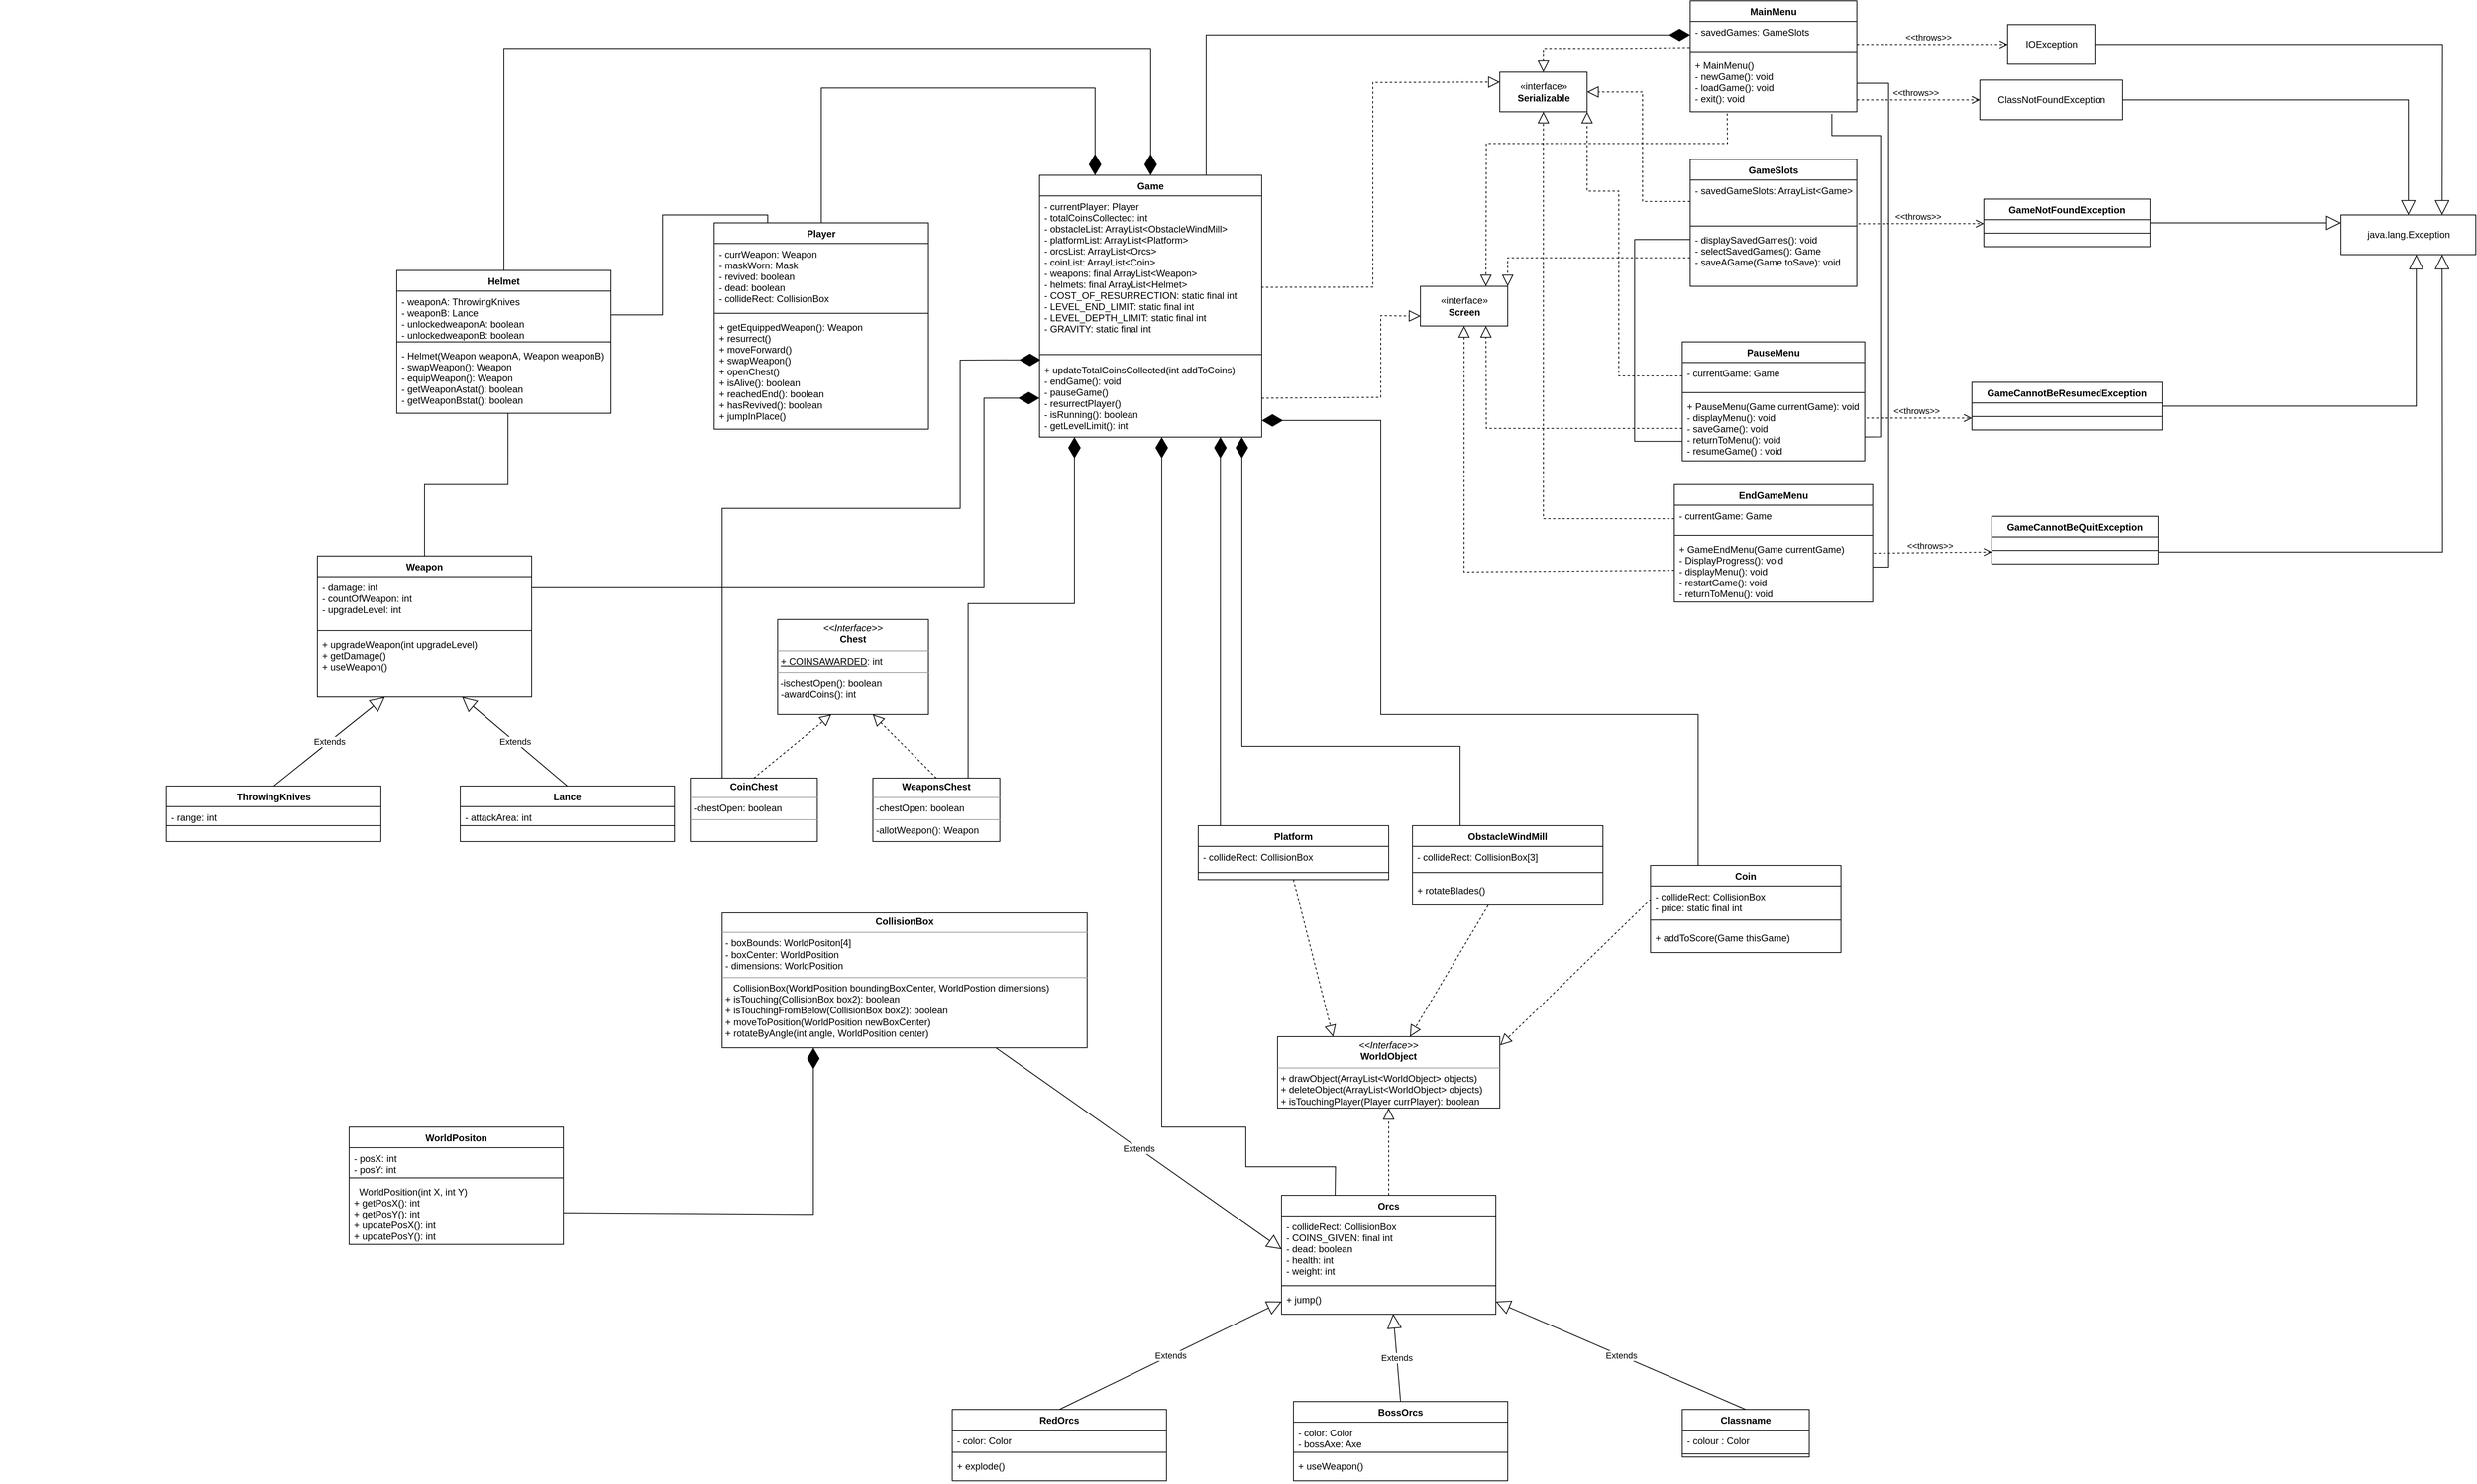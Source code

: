 <mxfile version="15.8.3" type="github">
  <diagram id="gX0NP72L9NF0O32XfgGe" name="Page-1">
    <mxGraphModel dx="5430" dy="1028" grid="1" gridSize="10" guides="1" tooltips="1" connect="1" arrows="1" fold="1" page="1" pageScale="1" pageWidth="3300" pageHeight="4681" math="0" shadow="0">
      <root>
        <mxCell id="0" />
        <mxCell id="1" parent="0" />
        <mxCell id="hK0s2O0z6G4P-B0Uy8Qg-1" value="«interface»&lt;br&gt;&lt;b&gt;Serializable&lt;/b&gt;" style="html=1;" parent="1" vertex="1">
          <mxGeometry x="1850" y="310" width="110" height="50" as="geometry" />
        </mxCell>
        <mxCell id="hK0s2O0z6G4P-B0Uy8Qg-2" value="MainMenu" style="swimlane;fontStyle=1;align=center;verticalAlign=top;childLayout=stackLayout;horizontal=1;startSize=26;horizontalStack=0;resizeParent=1;resizeParentMax=0;resizeLast=0;collapsible=1;marginBottom=0;" parent="1" vertex="1">
          <mxGeometry x="2090" y="220" width="210" height="140" as="geometry" />
        </mxCell>
        <mxCell id="hK0s2O0z6G4P-B0Uy8Qg-3" value="- savedGames: GameSlots" style="text;strokeColor=none;fillColor=none;align=left;verticalAlign=top;spacingLeft=4;spacingRight=4;overflow=hidden;rotatable=0;points=[[0,0.5],[1,0.5]];portConstraint=eastwest;" parent="hK0s2O0z6G4P-B0Uy8Qg-2" vertex="1">
          <mxGeometry y="26" width="210" height="34" as="geometry" />
        </mxCell>
        <mxCell id="hK0s2O0z6G4P-B0Uy8Qg-4" value="" style="line;strokeWidth=1;fillColor=none;align=left;verticalAlign=middle;spacingTop=-1;spacingLeft=3;spacingRight=3;rotatable=0;labelPosition=right;points=[];portConstraint=eastwest;" parent="hK0s2O0z6G4P-B0Uy8Qg-2" vertex="1">
          <mxGeometry y="60" width="210" height="8" as="geometry" />
        </mxCell>
        <mxCell id="hK0s2O0z6G4P-B0Uy8Qg-5" value="+ MainMenu()&#xa;- newGame(): void&#xa;- loadGame(): void&#xa;- exit(): void" style="text;strokeColor=none;fillColor=none;align=left;verticalAlign=top;spacingLeft=4;spacingRight=4;overflow=hidden;rotatable=0;points=[[0,0.5],[1,0.5]];portConstraint=eastwest;" parent="hK0s2O0z6G4P-B0Uy8Qg-2" vertex="1">
          <mxGeometry y="68" width="210" height="72" as="geometry" />
        </mxCell>
        <mxCell id="vOEEPBtdWCrj8-D4H_Gn-2" value="Game" style="swimlane;fontStyle=1;align=center;verticalAlign=top;childLayout=stackLayout;horizontal=1;startSize=26;horizontalStack=0;resizeParent=1;resizeParentMax=0;resizeLast=0;collapsible=1;marginBottom=0;" parent="1" vertex="1">
          <mxGeometry x="1270" y="440" width="280" height="330" as="geometry" />
        </mxCell>
        <mxCell id="vOEEPBtdWCrj8-D4H_Gn-3" value="- currentPlayer: Player&#xa;- totalCoinsCollected: int&#xa;- obstacleList: ArrayList&lt;ObstacleWindMill&gt;&#xa;- platformList: ArrayList&lt;Platform&gt;&#xa;- orcsList: ArrayList&lt;Orcs&gt;&#xa;- coinList: ArrayList&lt;Coin&gt;&#xa;- weapons: final ArrayList&lt;Weapon&gt;&#xa;- helmets: final ArrayList&lt;Helmet&gt;&#xa;- COST_OF_RESURRECTION: static final int&#xa;- LEVEL_END_LIMIT: static final int&#xa;- LEVEL_DEPTH_LIMIT: static final int&#xa;- GRAVITY: static final int&#xa;" style="text;strokeColor=none;fillColor=none;align=left;verticalAlign=top;spacingLeft=4;spacingRight=4;overflow=hidden;rotatable=0;points=[[0,0.5],[1,0.5]];portConstraint=eastwest;" parent="vOEEPBtdWCrj8-D4H_Gn-2" vertex="1">
          <mxGeometry y="26" width="280" height="194" as="geometry" />
        </mxCell>
        <mxCell id="vOEEPBtdWCrj8-D4H_Gn-4" value="" style="line;strokeWidth=1;fillColor=none;align=left;verticalAlign=middle;spacingTop=-1;spacingLeft=3;spacingRight=3;rotatable=0;labelPosition=right;points=[];portConstraint=eastwest;" parent="vOEEPBtdWCrj8-D4H_Gn-2" vertex="1">
          <mxGeometry y="220" width="280" height="12" as="geometry" />
        </mxCell>
        <mxCell id="vOEEPBtdWCrj8-D4H_Gn-5" value="+ updateTotalCoinsCollected(int addToCoins)&#xa;- endGame(): void&#xa;- pauseGame()&#xa;- resurrectPlayer()&#xa;- isRunning(): boolean&#xa;- getLevelLimit(): int" style="text;strokeColor=none;fillColor=none;align=left;verticalAlign=top;spacingLeft=4;spacingRight=4;overflow=hidden;rotatable=0;points=[[0,0.5],[1,0.5]];portConstraint=eastwest;" parent="vOEEPBtdWCrj8-D4H_Gn-2" vertex="1">
          <mxGeometry y="232" width="280" height="98" as="geometry" />
        </mxCell>
        <mxCell id="vOEEPBtdWCrj8-D4H_Gn-6" value="Player" style="swimlane;fontStyle=1;align=center;verticalAlign=top;childLayout=stackLayout;horizontal=1;startSize=26;horizontalStack=0;resizeParent=1;resizeParentMax=0;resizeLast=0;collapsible=1;marginBottom=0;" parent="1" vertex="1">
          <mxGeometry x="860" y="500" width="270" height="260" as="geometry" />
        </mxCell>
        <mxCell id="vOEEPBtdWCrj8-D4H_Gn-7" value="- currWeapon: Weapon&#xa;- maskWorn: Mask&#xa;- revived: boolean&#xa;- dead: boolean&#xa;- collideRect: CollisionBox" style="text;strokeColor=none;fillColor=none;align=left;verticalAlign=top;spacingLeft=4;spacingRight=4;overflow=hidden;rotatable=0;points=[[0,0.5],[1,0.5]];portConstraint=eastwest;" parent="vOEEPBtdWCrj8-D4H_Gn-6" vertex="1">
          <mxGeometry y="26" width="270" height="84" as="geometry" />
        </mxCell>
        <mxCell id="vOEEPBtdWCrj8-D4H_Gn-8" value="" style="line;strokeWidth=1;fillColor=none;align=left;verticalAlign=middle;spacingTop=-1;spacingLeft=3;spacingRight=3;rotatable=0;labelPosition=right;points=[];portConstraint=eastwest;" parent="vOEEPBtdWCrj8-D4H_Gn-6" vertex="1">
          <mxGeometry y="110" width="270" height="8" as="geometry" />
        </mxCell>
        <mxCell id="vOEEPBtdWCrj8-D4H_Gn-9" value="+ getEquippedWeapon(): Weapon&#xa;+ resurrect()&#xa;+ moveForward()&#xa;+ swapWeapon()&#xa;+ openChest()&#xa;+ isAlive(): boolean&#xa;+ reachedEnd(): boolean&#xa;+ hasRevived(): boolean&#xa;+ jumpInPlace()" style="text;strokeColor=none;fillColor=none;align=left;verticalAlign=top;spacingLeft=4;spacingRight=4;overflow=hidden;rotatable=0;points=[[0,0.5],[1,0.5]];portConstraint=eastwest;" parent="vOEEPBtdWCrj8-D4H_Gn-6" vertex="1">
          <mxGeometry y="118" width="270" height="142" as="geometry" />
        </mxCell>
        <mxCell id="vOEEPBtdWCrj8-D4H_Gn-15" value="GameSlots" style="swimlane;fontStyle=1;align=center;verticalAlign=top;childLayout=stackLayout;horizontal=1;startSize=26;horizontalStack=0;resizeParent=1;resizeParentMax=0;resizeLast=0;collapsible=1;marginBottom=0;" parent="1" vertex="1">
          <mxGeometry x="2090" y="420" width="210" height="160" as="geometry" />
        </mxCell>
        <mxCell id="vOEEPBtdWCrj8-D4H_Gn-16" value="- savedGameSlots: ArrayList&lt;Game&gt;" style="text;strokeColor=none;fillColor=none;align=left;verticalAlign=top;spacingLeft=4;spacingRight=4;overflow=hidden;rotatable=0;points=[[0,0.5],[1,0.5]];portConstraint=eastwest;" parent="vOEEPBtdWCrj8-D4H_Gn-15" vertex="1">
          <mxGeometry y="26" width="210" height="54" as="geometry" />
        </mxCell>
        <mxCell id="vOEEPBtdWCrj8-D4H_Gn-17" value="" style="line;strokeWidth=1;fillColor=none;align=left;verticalAlign=middle;spacingTop=-1;spacingLeft=3;spacingRight=3;rotatable=0;labelPosition=right;points=[];portConstraint=eastwest;" parent="vOEEPBtdWCrj8-D4H_Gn-15" vertex="1">
          <mxGeometry y="80" width="210" height="8" as="geometry" />
        </mxCell>
        <mxCell id="vOEEPBtdWCrj8-D4H_Gn-18" value="- displaySavedGames(): void&#xa;- selectSavedGames(): Game&#xa;- saveAGame(Game toSave): void&#xa;" style="text;strokeColor=none;fillColor=none;align=left;verticalAlign=top;spacingLeft=4;spacingRight=4;overflow=hidden;rotatable=0;points=[[0,0.5],[1,0.5]];portConstraint=eastwest;" parent="vOEEPBtdWCrj8-D4H_Gn-15" vertex="1">
          <mxGeometry y="88" width="210" height="72" as="geometry" />
        </mxCell>
        <mxCell id="vOEEPBtdWCrj8-D4H_Gn-20" value="PauseMenu" style="swimlane;fontStyle=1;align=center;verticalAlign=top;childLayout=stackLayout;horizontal=1;startSize=26;horizontalStack=0;resizeParent=1;resizeParentMax=0;resizeLast=0;collapsible=1;marginBottom=0;" parent="1" vertex="1">
          <mxGeometry x="2080" y="650" width="230" height="150" as="geometry" />
        </mxCell>
        <mxCell id="vOEEPBtdWCrj8-D4H_Gn-21" value="- currentGame: Game" style="text;strokeColor=none;fillColor=none;align=left;verticalAlign=top;spacingLeft=4;spacingRight=4;overflow=hidden;rotatable=0;points=[[0,0.5],[1,0.5]];portConstraint=eastwest;" parent="vOEEPBtdWCrj8-D4H_Gn-20" vertex="1">
          <mxGeometry y="26" width="230" height="34" as="geometry" />
        </mxCell>
        <mxCell id="vOEEPBtdWCrj8-D4H_Gn-22" value="" style="line;strokeWidth=1;fillColor=none;align=left;verticalAlign=middle;spacingTop=-1;spacingLeft=3;spacingRight=3;rotatable=0;labelPosition=right;points=[];portConstraint=eastwest;" parent="vOEEPBtdWCrj8-D4H_Gn-20" vertex="1">
          <mxGeometry y="60" width="230" height="8" as="geometry" />
        </mxCell>
        <mxCell id="vOEEPBtdWCrj8-D4H_Gn-23" value="+ PauseMenu(Game currentGame): void&#xa;- displayMenu(): void&#xa;- saveGame(): void&#xa;- returnToMenu(): void&#xa;- resumeGame() : void" style="text;strokeColor=none;fillColor=none;align=left;verticalAlign=top;spacingLeft=4;spacingRight=4;overflow=hidden;rotatable=0;points=[[0,0.5],[1,0.5]];portConstraint=eastwest;" parent="vOEEPBtdWCrj8-D4H_Gn-20" vertex="1">
          <mxGeometry y="68" width="230" height="82" as="geometry" />
        </mxCell>
        <mxCell id="vOEEPBtdWCrj8-D4H_Gn-24" value="Helmet" style="swimlane;fontStyle=1;align=center;verticalAlign=top;childLayout=stackLayout;horizontal=1;startSize=26;horizontalStack=0;resizeParent=1;resizeParentMax=0;resizeLast=0;collapsible=1;marginBottom=0;" parent="1" vertex="1">
          <mxGeometry x="460" y="560" width="270" height="180" as="geometry" />
        </mxCell>
        <mxCell id="vOEEPBtdWCrj8-D4H_Gn-25" value="- weaponA: ThrowingKnives&#xa;- weaponB: Lance&#xa;- unlockedweaponA: boolean&#xa;- unlockedweaponB: boolean" style="text;strokeColor=none;fillColor=none;align=left;verticalAlign=top;spacingLeft=4;spacingRight=4;overflow=hidden;rotatable=0;points=[[0,0.5],[1,0.5]];portConstraint=eastwest;" parent="vOEEPBtdWCrj8-D4H_Gn-24" vertex="1">
          <mxGeometry y="26" width="270" height="60" as="geometry" />
        </mxCell>
        <mxCell id="vOEEPBtdWCrj8-D4H_Gn-26" value="" style="line;strokeWidth=1;fillColor=none;align=left;verticalAlign=middle;spacingTop=-1;spacingLeft=3;spacingRight=3;rotatable=0;labelPosition=right;points=[];portConstraint=eastwest;" parent="vOEEPBtdWCrj8-D4H_Gn-24" vertex="1">
          <mxGeometry y="86" width="270" height="8" as="geometry" />
        </mxCell>
        <mxCell id="vOEEPBtdWCrj8-D4H_Gn-27" value="- Helmet(Weapon weaponA, Weapon weaponB)&#xa;- swapWeapon(): Weapon&#xa;- equipWeapon(): Weapon&#xa;- getWeaponAstat(): boolean&#xa;- getWeaponBstat(): boolean&#xa;" style="text;strokeColor=none;fillColor=none;align=left;verticalAlign=top;spacingLeft=4;spacingRight=4;overflow=hidden;rotatable=0;points=[[0,0.5],[1,0.5]];portConstraint=eastwest;" parent="vOEEPBtdWCrj8-D4H_Gn-24" vertex="1">
          <mxGeometry y="94" width="270" height="86" as="geometry" />
        </mxCell>
        <mxCell id="x3uX6tjqPAJb4ptlxCma-48" value="" style="group" parent="1" vertex="1" connectable="0">
          <mxGeometry x="1760" y="1050" width="1160" height="1036" as="geometry" />
        </mxCell>
        <mxCell id="x3uX6tjqPAJb4ptlxCma-54" value="EndGameMenu" style="swimlane;fontStyle=1;align=center;verticalAlign=top;childLayout=stackLayout;horizontal=1;startSize=26;horizontalStack=0;resizeParent=1;resizeParentMax=0;resizeLast=0;collapsible=1;marginBottom=0;" parent="x3uX6tjqPAJb4ptlxCma-48" vertex="1">
          <mxGeometry x="310" y="-220" width="250" height="148" as="geometry" />
        </mxCell>
        <mxCell id="x3uX6tjqPAJb4ptlxCma-55" value="- currentGame: Game" style="text;strokeColor=none;fillColor=none;align=left;verticalAlign=top;spacingLeft=4;spacingRight=4;overflow=hidden;rotatable=0;points=[[0,0.5],[1,0.5]];portConstraint=eastwest;" parent="x3uX6tjqPAJb4ptlxCma-54" vertex="1">
          <mxGeometry y="26" width="250" height="34" as="geometry" />
        </mxCell>
        <mxCell id="x3uX6tjqPAJb4ptlxCma-56" value="" style="line;strokeWidth=1;fillColor=none;align=left;verticalAlign=middle;spacingTop=-1;spacingLeft=3;spacingRight=3;rotatable=0;labelPosition=right;points=[];portConstraint=eastwest;" parent="x3uX6tjqPAJb4ptlxCma-54" vertex="1">
          <mxGeometry y="60" width="250" height="8" as="geometry" />
        </mxCell>
        <mxCell id="x3uX6tjqPAJb4ptlxCma-57" value="+ GameEndMenu(Game currentGame)&#xa;- DisplayProgress(): void&#xa;- displayMenu(): void&#xa;- restartGame(): void&#xa;- returnToMenu(): void&#xa;" style="text;strokeColor=none;fillColor=none;align=left;verticalAlign=top;spacingLeft=4;spacingRight=4;overflow=hidden;rotatable=0;points=[[0,0.5],[1,0.5]];portConstraint=eastwest;" parent="x3uX6tjqPAJb4ptlxCma-54" vertex="1">
          <mxGeometry y="68" width="250" height="80" as="geometry" />
        </mxCell>
        <mxCell id="6ModIIwXUPOdRBtdrD3C-8" value="GameCannotBeQuitException" style="swimlane;fontStyle=1;align=center;verticalAlign=top;childLayout=stackLayout;horizontal=1;startSize=26;horizontalStack=0;resizeParent=1;resizeParentMax=0;resizeLast=0;collapsible=1;marginBottom=0;" parent="x3uX6tjqPAJb4ptlxCma-48" vertex="1">
          <mxGeometry x="710" y="-180" width="210" height="60" as="geometry" />
        </mxCell>
        <mxCell id="6ModIIwXUPOdRBtdrD3C-9" value="" style="line;strokeWidth=1;fillColor=none;align=left;verticalAlign=middle;spacingTop=-1;spacingLeft=3;spacingRight=3;rotatable=0;labelPosition=right;points=[];portConstraint=eastwest;" parent="6ModIIwXUPOdRBtdrD3C-8" vertex="1">
          <mxGeometry y="26" width="210" height="34" as="geometry" />
        </mxCell>
        <mxCell id="6ModIIwXUPOdRBtdrD3C-51" value="&amp;lt;&amp;lt;throws&amp;gt;&amp;gt;" style="html=1;verticalAlign=bottom;endArrow=open;dashed=1;endSize=8;rounded=0;exitX=1.005;exitY=0.231;exitDx=0;exitDy=0;exitPerimeter=0;entryX=0;entryY=0.75;entryDx=0;entryDy=0;" parent="x3uX6tjqPAJb4ptlxCma-48" source="x3uX6tjqPAJb4ptlxCma-57" target="6ModIIwXUPOdRBtdrD3C-8" edge="1">
          <mxGeometry x="-0.053" relative="1" as="geometry">
            <mxPoint x="562.3" y="-294.038" as="sourcePoint" />
            <mxPoint x="695" y="-294" as="targetPoint" />
            <Array as="points" />
            <mxPoint as="offset" />
          </mxGeometry>
        </mxCell>
        <mxCell id="6ModIIwXUPOdRBtdrD3C-42" value="" style="group" parent="x3uX6tjqPAJb4ptlxCma-48" vertex="1" connectable="0">
          <mxGeometry x="-620" y="216" width="1140" height="350" as="geometry" />
        </mxCell>
        <mxCell id="x3uX6tjqPAJb4ptlxCma-37" value="&lt;p style=&quot;margin: 0px ; margin-top: 4px ; text-align: center&quot;&gt;&lt;i&gt;&amp;lt;&amp;lt;Interface&amp;gt;&amp;gt;&lt;/i&gt;&lt;br&gt;&lt;b&gt;WorldObject&lt;/b&gt;&lt;/p&gt;&lt;hr size=&quot;1&quot;&gt;&lt;p style=&quot;margin: 0px ; margin-left: 4px&quot;&gt;&lt;span&gt;+ drawObject(ArrayList&amp;lt;WorldObject&amp;gt; objects)&lt;/span&gt;&lt;/p&gt;&lt;p style=&quot;margin: 0px ; margin-left: 4px&quot;&gt;&lt;span&gt;+ deleteObject(ArrayList&amp;lt;WorldObject&amp;gt; objects)&lt;/span&gt;&lt;/p&gt;&lt;p style=&quot;margin: 0px ; margin-left: 4px&quot;&gt;&lt;span&gt;+ isTouchingPlayer(Player currPlayer): boolean&lt;/span&gt;&lt;/p&gt;" style="verticalAlign=top;align=left;overflow=fill;fontSize=12;fontFamily=Helvetica;html=1;" parent="6ModIIwXUPOdRBtdrD3C-42" vertex="1">
          <mxGeometry x="430" y="260" width="280" height="90" as="geometry" />
        </mxCell>
        <mxCell id="6ModIIwXUPOdRBtdrD3C-21" value="" style="endArrow=block;dashed=1;endFill=0;endSize=12;html=1;rounded=0;exitX=0.5;exitY=1;exitDx=0;exitDy=0;entryX=0.25;entryY=0;entryDx=0;entryDy=0;" parent="6ModIIwXUPOdRBtdrD3C-42" source="x3uX6tjqPAJb4ptlxCma-26" target="x3uX6tjqPAJb4ptlxCma-37" edge="1">
          <mxGeometry width="160" relative="1" as="geometry">
            <mxPoint x="-60" y="-225" as="sourcePoint" />
            <mxPoint x="430" y="260" as="targetPoint" />
            <Array as="points" />
          </mxGeometry>
        </mxCell>
        <mxCell id="6ModIIwXUPOdRBtdrD3C-25" value="" style="endArrow=block;dashed=1;endFill=0;endSize=12;html=1;rounded=0;exitX=0.397;exitY=1.021;exitDx=0;exitDy=0;exitPerimeter=0;" parent="6ModIIwXUPOdRBtdrD3C-42" source="JK8JX9TBD_QUvxRM9hjS-28" target="x3uX6tjqPAJb4ptlxCma-37" edge="1">
          <mxGeometry width="160" relative="1" as="geometry">
            <mxPoint x="690" y="104" as="sourcePoint" />
            <mxPoint x="490" y="-60" as="targetPoint" />
            <Array as="points" />
          </mxGeometry>
        </mxCell>
        <mxCell id="JK8JX9TBD_QUvxRM9hjS-25" value="ObstacleWindMill" style="swimlane;fontStyle=1;align=center;verticalAlign=top;childLayout=stackLayout;horizontal=1;startSize=26;horizontalStack=0;resizeParent=1;resizeParentMax=0;resizeLast=0;collapsible=1;marginBottom=0;" parent="6ModIIwXUPOdRBtdrD3C-42" vertex="1">
          <mxGeometry x="600" y="-6" width="240" height="100" as="geometry">
            <mxRectangle x="330" y="780" width="70" height="26" as="alternateBounds" />
          </mxGeometry>
        </mxCell>
        <mxCell id="JK8JX9TBD_QUvxRM9hjS-26" value="- collideRect: CollisionBox[3] &#xa;" style="text;strokeColor=none;fillColor=none;align=left;verticalAlign=top;spacingLeft=4;spacingRight=4;overflow=hidden;rotatable=0;points=[[0,0.5],[1,0.5]];portConstraint=eastwest;" parent="JK8JX9TBD_QUvxRM9hjS-25" vertex="1">
          <mxGeometry y="26" width="240" height="24" as="geometry" />
        </mxCell>
        <mxCell id="JK8JX9TBD_QUvxRM9hjS-27" value="" style="line;strokeWidth=1;fillColor=none;align=left;verticalAlign=middle;spacingTop=-1;spacingLeft=3;spacingRight=3;rotatable=0;labelPosition=right;points=[];portConstraint=eastwest;" parent="JK8JX9TBD_QUvxRM9hjS-25" vertex="1">
          <mxGeometry y="50" width="240" height="18" as="geometry" />
        </mxCell>
        <mxCell id="JK8JX9TBD_QUvxRM9hjS-28" value="+ rotateBlades()" style="text;strokeColor=none;fillColor=none;align=left;verticalAlign=top;spacingLeft=4;spacingRight=4;overflow=hidden;rotatable=0;points=[[0,0.5],[1,0.5]];portConstraint=eastwest;fontStyle=0" parent="JK8JX9TBD_QUvxRM9hjS-25" vertex="1">
          <mxGeometry y="68" width="240" height="32" as="geometry" />
        </mxCell>
        <mxCell id="x3uX6tjqPAJb4ptlxCma-26" value="Platform" style="swimlane;fontStyle=1;align=center;verticalAlign=top;childLayout=stackLayout;horizontal=1;startSize=26;horizontalStack=0;resizeParent=1;resizeParentMax=0;resizeLast=0;collapsible=1;marginBottom=0;" parent="6ModIIwXUPOdRBtdrD3C-42" vertex="1">
          <mxGeometry x="330" y="-6" width="240" height="68" as="geometry">
            <mxRectangle x="330" y="780" width="70" height="26" as="alternateBounds" />
          </mxGeometry>
        </mxCell>
        <mxCell id="x3uX6tjqPAJb4ptlxCma-27" value="- collideRect: CollisionBox" style="text;strokeColor=none;fillColor=none;align=left;verticalAlign=top;spacingLeft=4;spacingRight=4;overflow=hidden;rotatable=0;points=[[0,0.5],[1,0.5]];portConstraint=eastwest;" parent="x3uX6tjqPAJb4ptlxCma-26" vertex="1">
          <mxGeometry y="26" width="240" height="24" as="geometry" />
        </mxCell>
        <mxCell id="x3uX6tjqPAJb4ptlxCma-28" value="" style="line;strokeWidth=1;fillColor=none;align=left;verticalAlign=middle;spacingTop=-1;spacingLeft=3;spacingRight=3;rotatable=0;labelPosition=right;points=[];portConstraint=eastwest;" parent="x3uX6tjqPAJb4ptlxCma-26" vertex="1">
          <mxGeometry y="50" width="240" height="18" as="geometry" />
        </mxCell>
        <mxCell id="x3uX6tjqPAJb4ptlxCma-23" value="&lt;p style=&quot;margin: 0px ; margin-top: 4px ; text-align: center&quot;&gt;&lt;b&gt;CollisionBox&lt;/b&gt;&lt;/p&gt;&lt;hr size=&quot;1&quot;&gt;&lt;p style=&quot;margin: 0px ; margin-left: 4px&quot;&gt;- boxBounds: WorldPositon[4]&lt;/p&gt;&lt;p style=&quot;margin: 0px ; margin-left: 4px&quot;&gt;- boxCenter: WorldPosition&lt;/p&gt;&lt;p style=&quot;margin: 0px ; margin-left: 4px&quot;&gt;- dimensions: WorldPosition&lt;/p&gt;&lt;hr size=&quot;1&quot;&gt;&lt;p style=&quot;margin: 0px ; margin-left: 4px&quot;&gt;&amp;nbsp; &amp;nbsp;CollisionBox(WorldPosition boundingBoxCenter, WorldPostion dimensions)&lt;/p&gt;&lt;p style=&quot;margin: 0px ; margin-left: 4px&quot;&gt;+ isTouching(CollisionBox box2): boolean&lt;br&gt;&lt;/p&gt;&lt;p style=&quot;margin: 0px ; margin-left: 4px&quot;&gt;+ isTouchingFromBelow(CollisionBox box2): boolean&lt;/p&gt;&lt;p style=&quot;margin: 0px ; margin-left: 4px&quot;&gt;+ moveToPosition(WorldPosition newBoxCenter)&lt;/p&gt;&lt;p style=&quot;margin: 0px ; margin-left: 4px&quot;&gt;+ rotateByAngle(int angle, WorldPosition center)&lt;/p&gt;" style="verticalAlign=top;align=left;overflow=fill;fontSize=12;fontFamily=Helvetica;html=1;" parent="6ModIIwXUPOdRBtdrD3C-42" vertex="1">
          <mxGeometry x="-270" y="104" width="460" height="170" as="geometry" />
        </mxCell>
        <mxCell id="x3uX6tjqPAJb4ptlxCma-42" value="Coin" style="swimlane;fontStyle=1;align=center;verticalAlign=top;childLayout=stackLayout;horizontal=1;startSize=26;horizontalStack=0;resizeParent=1;resizeParentMax=0;resizeLast=0;collapsible=1;marginBottom=0;" parent="6ModIIwXUPOdRBtdrD3C-42" vertex="1">
          <mxGeometry x="900" y="44" width="240" height="110" as="geometry">
            <mxRectangle x="330" y="780" width="70" height="26" as="alternateBounds" />
          </mxGeometry>
        </mxCell>
        <mxCell id="x3uX6tjqPAJb4ptlxCma-43" value="- collideRect: CollisionBox&#xa;- price: static final int" style="text;strokeColor=none;fillColor=none;align=left;verticalAlign=top;spacingLeft=4;spacingRight=4;overflow=hidden;rotatable=0;points=[[0,0.5],[1,0.5]];portConstraint=eastwest;" parent="x3uX6tjqPAJb4ptlxCma-42" vertex="1">
          <mxGeometry y="26" width="240" height="34" as="geometry" />
        </mxCell>
        <mxCell id="x3uX6tjqPAJb4ptlxCma-44" value="" style="line;strokeWidth=1;fillColor=none;align=left;verticalAlign=middle;spacingTop=-1;spacingLeft=3;spacingRight=3;rotatable=0;labelPosition=right;points=[];portConstraint=eastwest;" parent="x3uX6tjqPAJb4ptlxCma-42" vertex="1">
          <mxGeometry y="60" width="240" height="18" as="geometry" />
        </mxCell>
        <mxCell id="x3uX6tjqPAJb4ptlxCma-45" value="+ addToScore(Game thisGame)" style="text;strokeColor=none;fillColor=none;align=left;verticalAlign=top;spacingLeft=4;spacingRight=4;overflow=hidden;rotatable=0;points=[[0,0.5],[1,0.5]];portConstraint=eastwest;fontStyle=0" parent="x3uX6tjqPAJb4ptlxCma-42" vertex="1">
          <mxGeometry y="78" width="240" height="32" as="geometry" />
        </mxCell>
        <mxCell id="6ModIIwXUPOdRBtdrD3C-26" value="" style="endArrow=block;dashed=1;endFill=0;endSize=12;html=1;rounded=0;exitX=0;exitY=0.5;exitDx=0;exitDy=0;entryX=1.002;entryY=0.121;entryDx=0;entryDy=0;entryPerimeter=0;" parent="6ModIIwXUPOdRBtdrD3C-42" source="x3uX6tjqPAJb4ptlxCma-43" target="x3uX6tjqPAJb4ptlxCma-37" edge="1">
          <mxGeometry width="160" relative="1" as="geometry">
            <mxPoint x="445" y="20" as="sourcePoint" />
            <mxPoint x="500" y="-50" as="targetPoint" />
            <Array as="points" />
          </mxGeometry>
        </mxCell>
        <mxCell id="x3uX6tjqPAJb4ptlxCma-10" value="BossOrcs" style="swimlane;fontStyle=1;align=center;verticalAlign=top;childLayout=stackLayout;horizontal=1;startSize=26;horizontalStack=0;resizeParent=1;resizeParentMax=0;resizeLast=0;collapsible=1;marginBottom=0;" parent="x3uX6tjqPAJb4ptlxCma-48" vertex="1">
          <mxGeometry x="-170" y="936" width="270" height="100" as="geometry">
            <mxRectangle x="330" y="780" width="70" height="26" as="alternateBounds" />
          </mxGeometry>
        </mxCell>
        <mxCell id="x3uX6tjqPAJb4ptlxCma-11" value="- color: Color&#xa;- bossAxe: Axe" style="text;strokeColor=none;fillColor=none;align=left;verticalAlign=top;spacingLeft=4;spacingRight=4;overflow=hidden;rotatable=0;points=[[0,0.5],[1,0.5]];portConstraint=eastwest;" parent="x3uX6tjqPAJb4ptlxCma-10" vertex="1">
          <mxGeometry y="26" width="270" height="34" as="geometry" />
        </mxCell>
        <mxCell id="x3uX6tjqPAJb4ptlxCma-12" value="" style="line;strokeWidth=1;fillColor=none;align=left;verticalAlign=middle;spacingTop=-1;spacingLeft=3;spacingRight=3;rotatable=0;labelPosition=right;points=[];portConstraint=eastwest;" parent="x3uX6tjqPAJb4ptlxCma-10" vertex="1">
          <mxGeometry y="60" width="270" height="8" as="geometry" />
        </mxCell>
        <mxCell id="x3uX6tjqPAJb4ptlxCma-13" value="+ useWeapon()" style="text;strokeColor=none;fillColor=none;align=left;verticalAlign=top;spacingLeft=4;spacingRight=4;overflow=hidden;rotatable=0;points=[[0,0.5],[1,0.5]];portConstraint=eastwest;" parent="x3uX6tjqPAJb4ptlxCma-10" vertex="1">
          <mxGeometry y="68" width="270" height="32" as="geometry" />
        </mxCell>
        <mxCell id="x3uX6tjqPAJb4ptlxCma-2" value="RedOrcs" style="swimlane;fontStyle=1;align=center;verticalAlign=top;childLayout=stackLayout;horizontal=1;startSize=26;horizontalStack=0;resizeParent=1;resizeParentMax=0;resizeLast=0;collapsible=1;marginBottom=0;" parent="x3uX6tjqPAJb4ptlxCma-48" vertex="1">
          <mxGeometry x="-600" y="946" width="270" height="90" as="geometry">
            <mxRectangle x="330" y="780" width="70" height="26" as="alternateBounds" />
          </mxGeometry>
        </mxCell>
        <mxCell id="x3uX6tjqPAJb4ptlxCma-3" value="- color: Color" style="text;strokeColor=none;fillColor=none;align=left;verticalAlign=top;spacingLeft=4;spacingRight=4;overflow=hidden;rotatable=0;points=[[0,0.5],[1,0.5]];portConstraint=eastwest;" parent="x3uX6tjqPAJb4ptlxCma-2" vertex="1">
          <mxGeometry y="26" width="270" height="24" as="geometry" />
        </mxCell>
        <mxCell id="x3uX6tjqPAJb4ptlxCma-4" value="" style="line;strokeWidth=1;fillColor=none;align=left;verticalAlign=middle;spacingTop=-1;spacingLeft=3;spacingRight=3;rotatable=0;labelPosition=right;points=[];portConstraint=eastwest;" parent="x3uX6tjqPAJb4ptlxCma-2" vertex="1">
          <mxGeometry y="50" width="270" height="8" as="geometry" />
        </mxCell>
        <mxCell id="x3uX6tjqPAJb4ptlxCma-5" value="+ explode()&#xa;" style="text;strokeColor=none;fillColor=none;align=left;verticalAlign=top;spacingLeft=4;spacingRight=4;overflow=hidden;rotatable=0;points=[[0,0.5],[1,0.5]];portConstraint=eastwest;" parent="x3uX6tjqPAJb4ptlxCma-2" vertex="1">
          <mxGeometry y="58" width="270" height="32" as="geometry" />
        </mxCell>
        <mxCell id="JK8JX9TBD_QUvxRM9hjS-21" value="Orcs" style="swimlane;fontStyle=1;align=center;verticalAlign=top;childLayout=stackLayout;horizontal=1;startSize=26;horizontalStack=0;resizeParent=1;resizeParentMax=0;resizeLast=0;collapsible=1;marginBottom=0;" parent="x3uX6tjqPAJb4ptlxCma-48" vertex="1">
          <mxGeometry x="-185" y="676" width="270" height="150" as="geometry">
            <mxRectangle x="330" y="780" width="70" height="26" as="alternateBounds" />
          </mxGeometry>
        </mxCell>
        <mxCell id="JK8JX9TBD_QUvxRM9hjS-22" value="- collideRect: CollisionBox&#xa;- COINS_GIVEN: final int&#xa;- dead: boolean&#xa;- health: int&#xa;- weight: int" style="text;strokeColor=none;fillColor=none;align=left;verticalAlign=top;spacingLeft=4;spacingRight=4;overflow=hidden;rotatable=0;points=[[0,0.5],[1,0.5]];portConstraint=eastwest;" parent="JK8JX9TBD_QUvxRM9hjS-21" vertex="1">
          <mxGeometry y="26" width="270" height="84" as="geometry" />
        </mxCell>
        <mxCell id="JK8JX9TBD_QUvxRM9hjS-23" value="" style="line;strokeWidth=1;fillColor=none;align=left;verticalAlign=middle;spacingTop=-1;spacingLeft=3;spacingRight=3;rotatable=0;labelPosition=right;points=[];portConstraint=eastwest;" parent="JK8JX9TBD_QUvxRM9hjS-21" vertex="1">
          <mxGeometry y="110" width="270" height="8" as="geometry" />
        </mxCell>
        <mxCell id="JK8JX9TBD_QUvxRM9hjS-24" value="+ jump()" style="text;strokeColor=none;fillColor=none;align=left;verticalAlign=top;spacingLeft=4;spacingRight=4;overflow=hidden;rotatable=0;points=[[0,0.5],[1,0.5]];portConstraint=eastwest;" parent="JK8JX9TBD_QUvxRM9hjS-21" vertex="1">
          <mxGeometry y="118" width="270" height="32" as="geometry" />
        </mxCell>
        <mxCell id="6ModIIwXUPOdRBtdrD3C-24" value="" style="endArrow=block;dashed=1;endFill=0;endSize=12;html=1;rounded=0;exitX=0.5;exitY=0;exitDx=0;exitDy=0;" parent="x3uX6tjqPAJb4ptlxCma-48" source="JK8JX9TBD_QUvxRM9hjS-21" target="x3uX6tjqPAJb4ptlxCma-37" edge="1">
          <mxGeometry width="160" relative="1" as="geometry">
            <mxPoint x="-490" y="226" as="sourcePoint" />
            <mxPoint x="-200" y="156" as="targetPoint" />
            <Array as="points" />
          </mxGeometry>
        </mxCell>
        <mxCell id="7EtVUC5llqpbU8kP2zWz-4" value="Extends" style="endArrow=block;endSize=16;endFill=0;html=1;rounded=0;exitX=0.5;exitY=0;exitDx=0;exitDy=0;entryX=0;entryY=0.5;entryDx=0;entryDy=0;" parent="x3uX6tjqPAJb4ptlxCma-48" source="x3uX6tjqPAJb4ptlxCma-2" target="JK8JX9TBD_QUvxRM9hjS-24" edge="1">
          <mxGeometry width="160" relative="1" as="geometry">
            <mxPoint x="-380" y="896" as="sourcePoint" />
            <mxPoint x="-220" y="896" as="targetPoint" />
          </mxGeometry>
        </mxCell>
        <mxCell id="7EtVUC5llqpbU8kP2zWz-5" value="Extends" style="endArrow=block;endSize=16;endFill=0;html=1;rounded=0;exitX=0.5;exitY=0;exitDx=0;exitDy=0;entryX=0.521;entryY=0.981;entryDx=0;entryDy=0;entryPerimeter=0;" parent="x3uX6tjqPAJb4ptlxCma-48" source="x3uX6tjqPAJb4ptlxCma-10" target="JK8JX9TBD_QUvxRM9hjS-24" edge="1">
          <mxGeometry width="160" relative="1" as="geometry">
            <mxPoint x="-455" y="956" as="sourcePoint" />
            <mxPoint x="-50" y="836" as="targetPoint" />
          </mxGeometry>
        </mxCell>
        <mxCell id="7EtVUC5llqpbU8kP2zWz-6" value="Extends" style="endArrow=block;endSize=16;endFill=0;html=1;rounded=0;exitX=0.5;exitY=0;exitDx=0;exitDy=0;entryX=1;entryY=0.5;entryDx=0;entryDy=0;" parent="x3uX6tjqPAJb4ptlxCma-48" source="7EtVUC5llqpbU8kP2zWz-21" target="JK8JX9TBD_QUvxRM9hjS-24" edge="1">
          <mxGeometry width="160" relative="1" as="geometry">
            <mxPoint x="395" y="944" as="sourcePoint" />
            <mxPoint x="-165" y="830" as="targetPoint" />
          </mxGeometry>
        </mxCell>
        <mxCell id="7EtVUC5llqpbU8kP2zWz-11" value="Extends" style="endArrow=block;endSize=16;endFill=0;html=1;rounded=0;exitX=0.75;exitY=1;exitDx=0;exitDy=0;entryX=0;entryY=0.5;entryDx=0;entryDy=0;" parent="x3uX6tjqPAJb4ptlxCma-48" source="x3uX6tjqPAJb4ptlxCma-23" target="JK8JX9TBD_QUvxRM9hjS-22" edge="1">
          <mxGeometry width="160" relative="1" as="geometry">
            <mxPoint x="-110" y="510" as="sourcePoint" />
            <mxPoint x="50" y="510" as="targetPoint" />
          </mxGeometry>
        </mxCell>
        <mxCell id="7EtVUC5llqpbU8kP2zWz-21" value="Classname" style="swimlane;fontStyle=1;align=center;verticalAlign=top;childLayout=stackLayout;horizontal=1;startSize=26;horizontalStack=0;resizeParent=1;resizeParentMax=0;resizeLast=0;collapsible=1;marginBottom=0;" parent="x3uX6tjqPAJb4ptlxCma-48" vertex="1">
          <mxGeometry x="320" y="946" width="160" height="60" as="geometry" />
        </mxCell>
        <mxCell id="7EtVUC5llqpbU8kP2zWz-22" value="- colour : Color" style="text;strokeColor=none;fillColor=none;align=left;verticalAlign=top;spacingLeft=4;spacingRight=4;overflow=hidden;rotatable=0;points=[[0,0.5],[1,0.5]];portConstraint=eastwest;" parent="7EtVUC5llqpbU8kP2zWz-21" vertex="1">
          <mxGeometry y="26" width="160" height="26" as="geometry" />
        </mxCell>
        <mxCell id="7EtVUC5llqpbU8kP2zWz-23" value="" style="line;strokeWidth=1;fillColor=none;align=left;verticalAlign=middle;spacingTop=-1;spacingLeft=3;spacingRight=3;rotatable=0;labelPosition=right;points=[];portConstraint=eastwest;" parent="7EtVUC5llqpbU8kP2zWz-21" vertex="1">
          <mxGeometry y="52" width="160" height="8" as="geometry" />
        </mxCell>
        <mxCell id="x3uX6tjqPAJb4ptlxCma-49" value="" style="group" parent="1" vertex="1" connectable="0">
          <mxGeometry x="-40" y="1480" width="880" height="538" as="geometry" />
        </mxCell>
        <mxCell id="JK8JX9TBD_QUvxRM9hjS-1" value="Weapon" style="swimlane;fontStyle=1;align=center;verticalAlign=top;childLayout=stackLayout;horizontal=1;startSize=26;horizontalStack=0;resizeParent=1;resizeParentMax=0;resizeLast=0;collapsible=1;marginBottom=0;" parent="x3uX6tjqPAJb4ptlxCma-49" vertex="1">
          <mxGeometry x="400" y="-560" width="270" height="178" as="geometry" />
        </mxCell>
        <mxCell id="JK8JX9TBD_QUvxRM9hjS-2" value="- damage: int&#xa;- countOfWeapon: int&#xa;- upgradeLevel: int" style="text;strokeColor=none;fillColor=none;align=left;verticalAlign=top;spacingLeft=4;spacingRight=4;overflow=hidden;rotatable=0;points=[[0,0.5],[1,0.5]];portConstraint=eastwest;" parent="JK8JX9TBD_QUvxRM9hjS-1" vertex="1">
          <mxGeometry y="26" width="270" height="64" as="geometry" />
        </mxCell>
        <mxCell id="JK8JX9TBD_QUvxRM9hjS-3" value="" style="line;strokeWidth=1;fillColor=none;align=left;verticalAlign=middle;spacingTop=-1;spacingLeft=3;spacingRight=3;rotatable=0;labelPosition=right;points=[];portConstraint=eastwest;" parent="JK8JX9TBD_QUvxRM9hjS-1" vertex="1">
          <mxGeometry y="90" width="270" height="8" as="geometry" />
        </mxCell>
        <mxCell id="JK8JX9TBD_QUvxRM9hjS-4" value="+ upgradeWeapon(int upgradeLevel)&#xa;+ getDamage()&#xa;+ useWeapon()" style="text;strokeColor=none;fillColor=none;align=left;verticalAlign=top;spacingLeft=4;spacingRight=4;overflow=hidden;rotatable=0;points=[[0,0.5],[1,0.5]];portConstraint=eastwest;" parent="JK8JX9TBD_QUvxRM9hjS-1" vertex="1">
          <mxGeometry y="98" width="270" height="80" as="geometry" />
        </mxCell>
        <mxCell id="JK8JX9TBD_QUvxRM9hjS-5" value="ThrowingKnives" style="swimlane;fontStyle=1;align=center;verticalAlign=top;childLayout=stackLayout;horizontal=1;startSize=26;horizontalStack=0;resizeParent=1;resizeParentMax=0;resizeLast=0;collapsible=1;marginBottom=0;" parent="x3uX6tjqPAJb4ptlxCma-49" vertex="1">
          <mxGeometry x="210" y="-270" width="270" height="70" as="geometry" />
        </mxCell>
        <mxCell id="JK8JX9TBD_QUvxRM9hjS-6" value="- range: int&#xa;" style="text;strokeColor=none;fillColor=none;align=left;verticalAlign=top;spacingLeft=4;spacingRight=4;overflow=hidden;rotatable=0;points=[[0,0.5],[1,0.5]];portConstraint=eastwest;" parent="JK8JX9TBD_QUvxRM9hjS-5" vertex="1">
          <mxGeometry y="26" width="270" height="4" as="geometry" />
        </mxCell>
        <mxCell id="JK8JX9TBD_QUvxRM9hjS-7" value="" style="line;strokeWidth=1;fillColor=none;align=left;verticalAlign=middle;spacingTop=-1;spacingLeft=3;spacingRight=3;rotatable=0;labelPosition=right;points=[];portConstraint=eastwest;" parent="JK8JX9TBD_QUvxRM9hjS-5" vertex="1">
          <mxGeometry y="30" width="270" height="40" as="geometry" />
        </mxCell>
        <mxCell id="JK8JX9TBD_QUvxRM9hjS-10" value="Lance" style="swimlane;fontStyle=1;align=center;verticalAlign=top;childLayout=stackLayout;horizontal=1;startSize=26;horizontalStack=0;resizeParent=1;resizeParentMax=0;resizeLast=0;collapsible=1;marginBottom=0;" parent="x3uX6tjqPAJb4ptlxCma-49" vertex="1">
          <mxGeometry x="580" y="-270" width="270" height="70" as="geometry">
            <mxRectangle x="330" y="780" width="70" height="26" as="alternateBounds" />
          </mxGeometry>
        </mxCell>
        <mxCell id="JK8JX9TBD_QUvxRM9hjS-11" value="- attackArea: int" style="text;strokeColor=none;fillColor=none;align=left;verticalAlign=top;spacingLeft=4;spacingRight=4;overflow=hidden;rotatable=0;points=[[0,0.5],[1,0.5]];portConstraint=eastwest;" parent="JK8JX9TBD_QUvxRM9hjS-10" vertex="1">
          <mxGeometry y="26" width="270" height="4" as="geometry" />
        </mxCell>
        <mxCell id="JK8JX9TBD_QUvxRM9hjS-12" value="" style="line;strokeWidth=1;fillColor=none;align=left;verticalAlign=middle;spacingTop=-1;spacingLeft=3;spacingRight=3;rotatable=0;labelPosition=right;points=[];portConstraint=eastwest;" parent="JK8JX9TBD_QUvxRM9hjS-10" vertex="1">
          <mxGeometry y="30" width="270" height="40" as="geometry" />
        </mxCell>
        <mxCell id="6ModIIwXUPOdRBtdrD3C-40" value="Extends" style="endArrow=block;endSize=16;endFill=0;html=1;rounded=0;exitX=0.5;exitY=0;exitDx=0;exitDy=0;" parent="x3uX6tjqPAJb4ptlxCma-49" source="JK8JX9TBD_QUvxRM9hjS-5" target="JK8JX9TBD_QUvxRM9hjS-4" edge="1">
          <mxGeometry width="160" relative="1" as="geometry">
            <mxPoint x="270" y="-360" as="sourcePoint" />
            <mxPoint x="430" y="-360" as="targetPoint" />
          </mxGeometry>
        </mxCell>
        <mxCell id="6ModIIwXUPOdRBtdrD3C-41" value="Extends" style="endArrow=block;endSize=16;endFill=0;html=1;rounded=0;exitX=0.5;exitY=0;exitDx=0;exitDy=0;" parent="x3uX6tjqPAJb4ptlxCma-49" source="JK8JX9TBD_QUvxRM9hjS-10" target="JK8JX9TBD_QUvxRM9hjS-4" edge="1">
          <mxGeometry width="160" relative="1" as="geometry">
            <mxPoint x="355" y="-260" as="sourcePoint" />
            <mxPoint x="590" y="-380" as="targetPoint" />
          </mxGeometry>
        </mxCell>
        <mxCell id="x3uX6tjqPAJb4ptlxCma-19" value="WorldPositon" style="swimlane;fontStyle=1;align=center;verticalAlign=top;childLayout=stackLayout;horizontal=1;startSize=26;horizontalStack=0;resizeParent=1;resizeParentMax=0;resizeLast=0;collapsible=1;marginBottom=0;" parent="x3uX6tjqPAJb4ptlxCma-49" vertex="1">
          <mxGeometry x="440" y="160" width="270" height="148" as="geometry">
            <mxRectangle x="330" y="780" width="70" height="26" as="alternateBounds" />
          </mxGeometry>
        </mxCell>
        <mxCell id="x3uX6tjqPAJb4ptlxCma-20" value="- posX: int&#xa;- posY: int" style="text;strokeColor=none;fillColor=none;align=left;verticalAlign=top;spacingLeft=4;spacingRight=4;overflow=hidden;rotatable=0;points=[[0,0.5],[1,0.5]];portConstraint=eastwest;" parent="x3uX6tjqPAJb4ptlxCma-19" vertex="1">
          <mxGeometry y="26" width="270" height="34" as="geometry" />
        </mxCell>
        <mxCell id="x3uX6tjqPAJb4ptlxCma-21" value="" style="line;strokeWidth=1;fillColor=none;align=left;verticalAlign=middle;spacingTop=-1;spacingLeft=3;spacingRight=3;rotatable=0;labelPosition=right;points=[];portConstraint=eastwest;" parent="x3uX6tjqPAJb4ptlxCma-19" vertex="1">
          <mxGeometry y="60" width="270" height="8" as="geometry" />
        </mxCell>
        <mxCell id="x3uX6tjqPAJb4ptlxCma-22" value="  WorldPosition(int X, int Y)&#xa;+ getPosX(): int&#xa;+ getPosY(): int&#xa;+ updatePosX(): int&#xa;+ updatePosY(): int" style="text;strokeColor=none;fillColor=none;align=left;verticalAlign=top;spacingLeft=4;spacingRight=4;overflow=hidden;rotatable=0;points=[[0,0.5],[1,0.5]];portConstraint=eastwest;" parent="x3uX6tjqPAJb4ptlxCma-19" vertex="1">
          <mxGeometry y="68" width="270" height="80" as="geometry" />
        </mxCell>
        <mxCell id="6ModIIwXUPOdRBtdrD3C-2" value="GameNotFoundException" style="swimlane;fontStyle=1;align=center;verticalAlign=top;childLayout=stackLayout;horizontal=1;startSize=26;horizontalStack=0;resizeParent=1;resizeParentMax=0;resizeLast=0;collapsible=1;marginBottom=0;" parent="1" vertex="1">
          <mxGeometry x="2460" y="470" width="210" height="60" as="geometry" />
        </mxCell>
        <mxCell id="6ModIIwXUPOdRBtdrD3C-4" value="" style="line;strokeWidth=1;fillColor=none;align=left;verticalAlign=middle;spacingTop=-1;spacingLeft=3;spacingRight=3;rotatable=0;labelPosition=right;points=[];portConstraint=eastwest;" parent="6ModIIwXUPOdRBtdrD3C-2" vertex="1">
          <mxGeometry y="26" width="210" height="34" as="geometry" />
        </mxCell>
        <mxCell id="6ModIIwXUPOdRBtdrD3C-6" value="GameCannotBeResumedException" style="swimlane;fontStyle=1;align=center;verticalAlign=top;childLayout=stackLayout;horizontal=1;startSize=26;horizontalStack=0;resizeParent=1;resizeParentMax=0;resizeLast=0;collapsible=1;marginBottom=0;" parent="1" vertex="1">
          <mxGeometry x="2445" y="701" width="240" height="60" as="geometry" />
        </mxCell>
        <mxCell id="6ModIIwXUPOdRBtdrD3C-7" value="" style="line;strokeWidth=1;fillColor=none;align=left;verticalAlign=middle;spacingTop=-1;spacingLeft=3;spacingRight=3;rotatable=0;labelPosition=right;points=[];portConstraint=eastwest;" parent="6ModIIwXUPOdRBtdrD3C-6" vertex="1">
          <mxGeometry y="26" width="240" height="34" as="geometry" />
        </mxCell>
        <mxCell id="6ModIIwXUPOdRBtdrD3C-10" value="IOException" style="html=1;" parent="1" vertex="1">
          <mxGeometry x="2490" y="250" width="110" height="50" as="geometry" />
        </mxCell>
        <mxCell id="6ModIIwXUPOdRBtdrD3C-11" value="ClassNotFoundException" style="html=1;" parent="1" vertex="1">
          <mxGeometry x="2455" y="320" width="180" height="50" as="geometry" />
        </mxCell>
        <mxCell id="6ModIIwXUPOdRBtdrD3C-13" value="java.lang.Exception" style="html=1;" parent="1" vertex="1">
          <mxGeometry x="2910" y="490" width="170" height="50" as="geometry" />
        </mxCell>
        <mxCell id="6ModIIwXUPOdRBtdrD3C-47" value="&amp;lt;&amp;lt;throws&amp;gt;&amp;gt;" style="html=1;verticalAlign=bottom;endArrow=open;dashed=1;endSize=8;rounded=0;entryX=0;entryY=0.5;entryDx=0;entryDy=0;" parent="1" target="6ModIIwXUPOdRBtdrD3C-10" edge="1">
          <mxGeometry x="-0.053" relative="1" as="geometry">
            <mxPoint x="2300" y="275" as="sourcePoint" />
            <mxPoint x="1730" y="410" as="targetPoint" />
            <Array as="points">
              <mxPoint x="2400" y="275" />
            </Array>
            <mxPoint as="offset" />
          </mxGeometry>
        </mxCell>
        <mxCell id="6ModIIwXUPOdRBtdrD3C-48" value="&amp;lt;&amp;lt;throws&amp;gt;&amp;gt;" style="html=1;verticalAlign=bottom;endArrow=open;dashed=1;endSize=8;rounded=0;entryX=0;entryY=0.5;entryDx=0;entryDy=0;" parent="1" target="6ModIIwXUPOdRBtdrD3C-11" edge="1">
          <mxGeometry x="-0.053" relative="1" as="geometry">
            <mxPoint x="2300" y="345" as="sourcePoint" />
            <mxPoint x="2500" y="285.0" as="targetPoint" />
            <Array as="points" />
            <mxPoint as="offset" />
          </mxGeometry>
        </mxCell>
        <mxCell id="6ModIIwXUPOdRBtdrD3C-49" value="&amp;lt;&amp;lt;throws&amp;gt;&amp;gt;" style="html=1;verticalAlign=bottom;endArrow=open;dashed=1;endSize=8;rounded=0;exitX=1.009;exitY=1.02;exitDx=0;exitDy=0;exitPerimeter=0;" parent="1" source="vOEEPBtdWCrj8-D4H_Gn-16" edge="1">
          <mxGeometry x="-0.053" relative="1" as="geometry">
            <mxPoint x="2310" y="315" as="sourcePoint" />
            <mxPoint x="2460" y="501" as="targetPoint" />
            <Array as="points" />
            <mxPoint as="offset" />
          </mxGeometry>
        </mxCell>
        <mxCell id="6ModIIwXUPOdRBtdrD3C-50" value="&amp;lt;&amp;lt;throws&amp;gt;&amp;gt;" style="html=1;verticalAlign=bottom;endArrow=open;dashed=1;endSize=8;rounded=0;exitX=1.01;exitY=0.341;exitDx=0;exitDy=0;exitPerimeter=0;entryX=0;entryY=0.75;entryDx=0;entryDy=0;" parent="1" source="vOEEPBtdWCrj8-D4H_Gn-23" target="6ModIIwXUPOdRBtdrD3C-6" edge="1">
          <mxGeometry x="-0.053" relative="1" as="geometry">
            <mxPoint x="2311.89" y="511.08" as="sourcePoint" />
            <mxPoint x="2470" y="511" as="targetPoint" />
            <Array as="points" />
            <mxPoint as="offset" />
          </mxGeometry>
        </mxCell>
        <mxCell id="6ModIIwXUPOdRBtdrD3C-53" value="" style="endArrow=block;endSize=16;endFill=0;html=1;rounded=0;exitX=1;exitY=0.5;exitDx=0;exitDy=0;" parent="1" source="6ModIIwXUPOdRBtdrD3C-2" edge="1">
          <mxGeometry x="0.5" y="90" width="160" relative="1" as="geometry">
            <mxPoint x="2300" y="790" as="sourcePoint" />
            <mxPoint x="2910" y="500" as="targetPoint" />
            <Array as="points">
              <mxPoint x="2790" y="500" />
            </Array>
            <mxPoint as="offset" />
          </mxGeometry>
        </mxCell>
        <mxCell id="6ModIIwXUPOdRBtdrD3C-54" value="" style="endArrow=block;endSize=16;endFill=0;html=1;rounded=0;exitX=1;exitY=0.5;exitDx=0;exitDy=0;entryX=0.5;entryY=0;entryDx=0;entryDy=0;" parent="1" source="6ModIIwXUPOdRBtdrD3C-11" target="6ModIIwXUPOdRBtdrD3C-13" edge="1">
          <mxGeometry x="0.5" y="90" width="160" relative="1" as="geometry">
            <mxPoint x="2680" y="510" as="sourcePoint" />
            <mxPoint x="2920" y="510" as="targetPoint" />
            <Array as="points">
              <mxPoint x="2995" y="345" />
            </Array>
            <mxPoint as="offset" />
          </mxGeometry>
        </mxCell>
        <mxCell id="6ModIIwXUPOdRBtdrD3C-55" value="" style="endArrow=block;endSize=16;endFill=0;html=1;rounded=0;exitX=1;exitY=0.5;exitDx=0;exitDy=0;entryX=0.75;entryY=0;entryDx=0;entryDy=0;" parent="1" source="6ModIIwXUPOdRBtdrD3C-10" target="6ModIIwXUPOdRBtdrD3C-13" edge="1">
          <mxGeometry x="0.5" y="90" width="160" relative="1" as="geometry">
            <mxPoint x="2645" y="355" as="sourcePoint" />
            <mxPoint x="3005" y="500" as="targetPoint" />
            <Array as="points">
              <mxPoint x="3038" y="275" />
            </Array>
            <mxPoint as="offset" />
          </mxGeometry>
        </mxCell>
        <mxCell id="6ModIIwXUPOdRBtdrD3C-56" value="" style="endArrow=block;endSize=16;endFill=0;html=1;rounded=0;exitX=1;exitY=0.5;exitDx=0;exitDy=0;" parent="1" source="6ModIIwXUPOdRBtdrD3C-6" edge="1">
          <mxGeometry x="0.5" y="90" width="160" relative="1" as="geometry">
            <mxPoint x="2645" y="355" as="sourcePoint" />
            <mxPoint x="3005" y="540" as="targetPoint" />
            <Array as="points">
              <mxPoint x="3005" y="731" />
            </Array>
            <mxPoint as="offset" />
          </mxGeometry>
        </mxCell>
        <mxCell id="6ModIIwXUPOdRBtdrD3C-57" value="" style="endArrow=block;endSize=16;endFill=0;html=1;rounded=0;exitX=1;exitY=0.75;exitDx=0;exitDy=0;entryX=0.75;entryY=1;entryDx=0;entryDy=0;" parent="1" source="6ModIIwXUPOdRBtdrD3C-8" target="6ModIIwXUPOdRBtdrD3C-13" edge="1">
          <mxGeometry x="0.5" y="90" width="160" relative="1" as="geometry">
            <mxPoint x="2695" y="741" as="sourcePoint" />
            <mxPoint x="3015" y="550" as="targetPoint" />
            <Array as="points">
              <mxPoint x="3038" y="915" />
            </Array>
            <mxPoint as="offset" />
          </mxGeometry>
        </mxCell>
        <mxCell id="6ModIIwXUPOdRBtdrD3C-58" value="«interface»&lt;br&gt;&lt;b&gt;Screen&lt;/b&gt;" style="html=1;" parent="1" vertex="1">
          <mxGeometry x="1750" y="580" width="110" height="50" as="geometry" />
        </mxCell>
        <mxCell id="6ModIIwXUPOdRBtdrD3C-59" value="" style="endArrow=block;dashed=1;endFill=0;endSize=12;html=1;rounded=0;entryX=0.5;entryY=0;entryDx=0;entryDy=0;exitX=-0.003;exitY=0.966;exitDx=0;exitDy=0;exitPerimeter=0;" parent="1" source="hK0s2O0z6G4P-B0Uy8Qg-3" target="hK0s2O0z6G4P-B0Uy8Qg-1" edge="1">
          <mxGeometry width="160" relative="1" as="geometry">
            <mxPoint x="1770" y="530" as="sourcePoint" />
            <mxPoint x="1930" y="530" as="targetPoint" />
            <Array as="points">
              <mxPoint x="2000" y="280" />
              <mxPoint x="1905" y="280" />
            </Array>
          </mxGeometry>
        </mxCell>
        <mxCell id="6ModIIwXUPOdRBtdrD3C-60" value="" style="endArrow=block;dashed=1;endFill=0;endSize=12;html=1;rounded=0;entryX=1;entryY=0.5;entryDx=0;entryDy=0;exitX=0;exitY=0.5;exitDx=0;exitDy=0;" parent="1" source="vOEEPBtdWCrj8-D4H_Gn-16" target="hK0s2O0z6G4P-B0Uy8Qg-1" edge="1">
          <mxGeometry width="160" relative="1" as="geometry">
            <mxPoint x="2080" y="510" as="sourcePoint" />
            <mxPoint x="1915" y="320" as="targetPoint" />
            <Array as="points">
              <mxPoint x="2030" y="473" />
              <mxPoint x="2030" y="335" />
            </Array>
          </mxGeometry>
        </mxCell>
        <mxCell id="6ModIIwXUPOdRBtdrD3C-61" value="" style="endArrow=block;dashed=1;endFill=0;endSize=12;html=1;rounded=0;exitX=0;exitY=0.5;exitDx=0;exitDy=0;entryX=1;entryY=1;entryDx=0;entryDy=0;" parent="1" source="vOEEPBtdWCrj8-D4H_Gn-21" target="hK0s2O0z6G4P-B0Uy8Qg-1" edge="1">
          <mxGeometry width="160" relative="1" as="geometry">
            <mxPoint x="2110" y="283" as="sourcePoint" />
            <mxPoint x="1940" y="370" as="targetPoint" />
            <Array as="points">
              <mxPoint x="2000" y="693" />
              <mxPoint x="2000" y="460" />
              <mxPoint x="1960" y="460" />
            </Array>
          </mxGeometry>
        </mxCell>
        <mxCell id="6ModIIwXUPOdRBtdrD3C-62" value="" style="endArrow=block;dashed=1;endFill=0;endSize=12;html=1;rounded=0;exitX=0;exitY=0.5;exitDx=0;exitDy=0;entryX=0.5;entryY=1;entryDx=0;entryDy=0;" parent="1" source="x3uX6tjqPAJb4ptlxCma-55" target="hK0s2O0z6G4P-B0Uy8Qg-1" edge="1">
          <mxGeometry width="160" relative="1" as="geometry">
            <mxPoint x="2090" y="703" as="sourcePoint" />
            <mxPoint x="1970" y="370" as="targetPoint" />
            <Array as="points">
              <mxPoint x="1905" y="873" />
            </Array>
          </mxGeometry>
        </mxCell>
        <mxCell id="6ModIIwXUPOdRBtdrD3C-63" value="" style="endArrow=block;dashed=1;endFill=0;endSize=12;html=1;rounded=0;entryX=0.75;entryY=0;entryDx=0;entryDy=0;exitX=0.222;exitY=1.028;exitDx=0;exitDy=0;exitPerimeter=0;" parent="1" source="hK0s2O0z6G4P-B0Uy8Qg-5" target="6ModIIwXUPOdRBtdrD3C-58" edge="1">
          <mxGeometry width="160" relative="1" as="geometry">
            <mxPoint x="2100" y="273" as="sourcePoint" />
            <mxPoint x="1915" y="320" as="targetPoint" />
            <Array as="points">
              <mxPoint x="2137" y="400" />
              <mxPoint x="1833" y="400" />
            </Array>
          </mxGeometry>
        </mxCell>
        <mxCell id="6ModIIwXUPOdRBtdrD3C-64" value="" style="endArrow=block;dashed=1;endFill=0;endSize=12;html=1;rounded=0;entryX=1;entryY=0;entryDx=0;entryDy=0;exitX=0;exitY=0.5;exitDx=0;exitDy=0;" parent="1" source="vOEEPBtdWCrj8-D4H_Gn-18" target="6ModIIwXUPOdRBtdrD3C-58" edge="1">
          <mxGeometry width="160" relative="1" as="geometry">
            <mxPoint x="2146.62" y="372.016" as="sourcePoint" />
            <mxPoint x="1842.5" y="590" as="targetPoint" />
            <Array as="points">
              <mxPoint x="1860" y="544" />
            </Array>
          </mxGeometry>
        </mxCell>
        <mxCell id="6ModIIwXUPOdRBtdrD3C-65" value="" style="endArrow=block;dashed=1;endFill=0;endSize=12;html=1;rounded=0;entryX=0.75;entryY=1;entryDx=0;entryDy=0;exitX=0;exitY=0.5;exitDx=0;exitDy=0;" parent="1" source="vOEEPBtdWCrj8-D4H_Gn-23" target="6ModIIwXUPOdRBtdrD3C-58" edge="1">
          <mxGeometry width="160" relative="1" as="geometry">
            <mxPoint x="2100" y="554" as="sourcePoint" />
            <mxPoint x="1870" y="590" as="targetPoint" />
            <Array as="points">
              <mxPoint x="1833" y="759" />
            </Array>
          </mxGeometry>
        </mxCell>
        <mxCell id="6ModIIwXUPOdRBtdrD3C-66" value="" style="endArrow=block;dashed=1;endFill=0;endSize=12;html=1;rounded=0;entryX=0.5;entryY=1;entryDx=0;entryDy=0;exitX=0;exitY=0.5;exitDx=0;exitDy=0;" parent="1" source="x3uX6tjqPAJb4ptlxCma-57" target="6ModIIwXUPOdRBtdrD3C-58" edge="1">
          <mxGeometry width="160" relative="1" as="geometry">
            <mxPoint x="2090" y="769.0" as="sourcePoint" />
            <mxPoint x="1842.5" y="640" as="targetPoint" />
            <Array as="points">
              <mxPoint x="1805" y="940" />
            </Array>
          </mxGeometry>
        </mxCell>
        <mxCell id="6ModIIwXUPOdRBtdrD3C-67" value="" style="endArrow=none;html=1;edgeStyle=orthogonalEdgeStyle;rounded=0;exitX=1;exitY=0.5;exitDx=0;exitDy=0;entryX=1;entryY=0.5;entryDx=0;entryDy=0;" parent="1" source="hK0s2O0z6G4P-B0Uy8Qg-5" target="x3uX6tjqPAJb4ptlxCma-57" edge="1">
          <mxGeometry relative="1" as="geometry">
            <mxPoint x="1860" y="590" as="sourcePoint" />
            <mxPoint x="2350" y="934" as="targetPoint" />
            <Array as="points">
              <mxPoint x="2340" y="324" />
              <mxPoint x="2340" y="934" />
            </Array>
          </mxGeometry>
        </mxCell>
        <mxCell id="6ModIIwXUPOdRBtdrD3C-71" value="" style="endArrow=none;html=1;edgeStyle=orthogonalEdgeStyle;rounded=0;exitX=0;exitY=0.181;exitDx=0;exitDy=0;exitPerimeter=0;entryX=-0.002;entryY=0.7;entryDx=0;entryDy=0;entryPerimeter=0;" parent="1" source="vOEEPBtdWCrj8-D4H_Gn-18" target="vOEEPBtdWCrj8-D4H_Gn-23" edge="1">
          <mxGeometry relative="1" as="geometry">
            <mxPoint x="2230" y="620" as="sourcePoint" />
            <mxPoint x="2040" y="810" as="targetPoint" />
            <Array as="points">
              <mxPoint x="2020" y="521" />
              <mxPoint x="2020" y="775" />
            </Array>
          </mxGeometry>
        </mxCell>
        <mxCell id="6ModIIwXUPOdRBtdrD3C-74" value="" style="endArrow=none;html=1;edgeStyle=orthogonalEdgeStyle;rounded=0;exitX=0.85;exitY=1.036;exitDx=0;exitDy=0;entryX=1;entryY=0.632;entryDx=0;entryDy=0;exitPerimeter=0;entryPerimeter=0;" parent="1" source="hK0s2O0z6G4P-B0Uy8Qg-5" target="vOEEPBtdWCrj8-D4H_Gn-23" edge="1">
          <mxGeometry relative="1" as="geometry">
            <mxPoint x="2310" y="334" as="sourcePoint" />
            <mxPoint x="2330" y="944" as="targetPoint" />
            <Array as="points">
              <mxPoint x="2269" y="390" />
              <mxPoint x="2330" y="390" />
              <mxPoint x="2330" y="770" />
            </Array>
          </mxGeometry>
        </mxCell>
        <mxCell id="6ModIIwXUPOdRBtdrD3C-76" value="" style="endArrow=diamondThin;endFill=1;endSize=24;html=1;rounded=0;exitX=0.75;exitY=0;exitDx=0;exitDy=0;exitPerimeter=0;" parent="1" source="vOEEPBtdWCrj8-D4H_Gn-2" target="hK0s2O0z6G4P-B0Uy8Qg-3" edge="1">
          <mxGeometry width="160" relative="1" as="geometry">
            <mxPoint x="1470" y="430" as="sourcePoint" />
            <mxPoint x="2100" y="246" as="targetPoint" />
            <Array as="points">
              <mxPoint x="1480" y="263" />
            </Array>
          </mxGeometry>
        </mxCell>
        <mxCell id="6ModIIwXUPOdRBtdrD3C-78" value="" style="endArrow=block;dashed=1;endFill=0;endSize=12;html=1;rounded=0;entryX=0;entryY=0.25;entryDx=0;entryDy=0;exitX=0.998;exitY=0.594;exitDx=0;exitDy=0;exitPerimeter=0;" parent="1" source="vOEEPBtdWCrj8-D4H_Gn-3" target="hK0s2O0z6G4P-B0Uy8Qg-1" edge="1">
          <mxGeometry width="160" relative="1" as="geometry">
            <mxPoint x="2146.62" y="372.016" as="sourcePoint" />
            <mxPoint x="1842.5" y="590" as="targetPoint" />
            <Array as="points">
              <mxPoint x="1690" y="581" />
              <mxPoint x="1690" y="323" />
            </Array>
          </mxGeometry>
        </mxCell>
        <mxCell id="6ModIIwXUPOdRBtdrD3C-79" value="" style="endArrow=block;dashed=1;endFill=0;endSize=12;html=1;rounded=0;entryX=0;entryY=0.75;entryDx=0;entryDy=0;exitX=1;exitY=0.5;exitDx=0;exitDy=0;" parent="1" source="vOEEPBtdWCrj8-D4H_Gn-5" target="6ModIIwXUPOdRBtdrD3C-58" edge="1">
          <mxGeometry width="160" relative="1" as="geometry">
            <mxPoint x="1559.44" y="591.236" as="sourcePoint" />
            <mxPoint x="1860" y="332.5" as="targetPoint" />
            <Array as="points">
              <mxPoint x="1700" y="720" />
              <mxPoint x="1700" y="617" />
            </Array>
          </mxGeometry>
        </mxCell>
        <mxCell id="6ModIIwXUPOdRBtdrD3C-80" value="" style="endArrow=diamondThin;endFill=1;endSize=24;html=1;rounded=0;exitX=0.5;exitY=0;exitDx=0;exitDy=0;entryX=0.25;entryY=0;entryDx=0;entryDy=0;" parent="1" source="vOEEPBtdWCrj8-D4H_Gn-6" target="vOEEPBtdWCrj8-D4H_Gn-2" edge="1">
          <mxGeometry width="160" relative="1" as="geometry">
            <mxPoint x="1490" y="450" as="sourcePoint" />
            <mxPoint x="2100" y="273.0" as="targetPoint" />
            <Array as="points">
              <mxPoint x="995" y="330" />
              <mxPoint x="1340" y="330" />
            </Array>
          </mxGeometry>
        </mxCell>
        <mxCell id="6ModIIwXUPOdRBtdrD3C-82" value="" style="endArrow=none;html=1;edgeStyle=orthogonalEdgeStyle;rounded=0;entryX=0.25;entryY=0;entryDx=0;entryDy=0;exitX=1;exitY=0.5;exitDx=0;exitDy=0;" parent="1" source="vOEEPBtdWCrj8-D4H_Gn-25" target="vOEEPBtdWCrj8-D4H_Gn-6" edge="1">
          <mxGeometry relative="1" as="geometry">
            <mxPoint x="580" y="520" as="sourcePoint" />
            <mxPoint x="930" y="530" as="targetPoint" />
          </mxGeometry>
        </mxCell>
        <mxCell id="7EtVUC5llqpbU8kP2zWz-9" value="" style="endArrow=diamondThin;endFill=1;endSize=24;html=1;rounded=0;entryX=0.25;entryY=1;entryDx=0;entryDy=0;exitX=1;exitY=0.5;exitDx=0;exitDy=0;" parent="1" source="x3uX6tjqPAJb4ptlxCma-22" target="x3uX6tjqPAJb4ptlxCma-23" edge="1">
          <mxGeometry width="160" relative="1" as="geometry">
            <mxPoint x="610" y="1240" as="sourcePoint" />
            <mxPoint x="880" y="1455" as="targetPoint" />
            <Array as="points">
              <mxPoint x="985" y="1750" />
            </Array>
          </mxGeometry>
        </mxCell>
        <mxCell id="7EtVUC5llqpbU8kP2zWz-15" value="" style="endArrow=none;html=1;edgeStyle=orthogonalEdgeStyle;rounded=0;exitX=0.5;exitY=0;exitDx=0;exitDy=0;entryX=0.519;entryY=1;entryDx=0;entryDy=0;entryPerimeter=0;" parent="1" source="JK8JX9TBD_QUvxRM9hjS-1" target="vOEEPBtdWCrj8-D4H_Gn-27" edge="1">
          <mxGeometry x="0.334" y="-213" relative="1" as="geometry">
            <mxPoint x="780" y="930" as="sourcePoint" />
            <mxPoint x="940" y="930" as="targetPoint" />
            <mxPoint x="-3" y="35" as="offset" />
          </mxGeometry>
        </mxCell>
        <mxCell id="7EtVUC5llqpbU8kP2zWz-25" value="" style="endArrow=diamondThin;endFill=1;endSize=24;html=1;rounded=0;entryX=0;entryY=0.5;entryDx=0;entryDy=0;" parent="1" target="vOEEPBtdWCrj8-D4H_Gn-5" edge="1">
          <mxGeometry width="160" relative="1" as="geometry">
            <mxPoint x="630" y="960" as="sourcePoint" />
            <mxPoint x="1125" y="1040" as="targetPoint" />
            <Array as="points">
              <mxPoint x="780" y="960" />
              <mxPoint x="1200" y="960" />
              <mxPoint x="1200" y="721" />
            </Array>
          </mxGeometry>
        </mxCell>
        <mxCell id="7EtVUC5llqpbU8kP2zWz-26" value="" style="endArrow=diamondThin;endFill=1;endSize=24;html=1;rounded=0;exitX=0.5;exitY=0;exitDx=0;exitDy=0;entryX=0.5;entryY=0;entryDx=0;entryDy=0;" parent="1" source="vOEEPBtdWCrj8-D4H_Gn-24" target="vOEEPBtdWCrj8-D4H_Gn-2" edge="1">
          <mxGeometry width="160" relative="1" as="geometry">
            <mxPoint x="1005" y="510" as="sourcePoint" />
            <mxPoint x="1350" y="450" as="targetPoint" />
            <Array as="points">
              <mxPoint x="595" y="280" />
              <mxPoint x="1410" y="280" />
            </Array>
          </mxGeometry>
        </mxCell>
        <mxCell id="7EtVUC5llqpbU8kP2zWz-27" value="" style="endArrow=diamondThin;endFill=1;endSize=24;html=1;rounded=0;entryX=0.814;entryY=1;entryDx=0;entryDy=0;entryPerimeter=0;" parent="1" target="vOEEPBtdWCrj8-D4H_Gn-5" edge="1">
          <mxGeometry width="160" relative="1" as="geometry">
            <mxPoint x="1498" y="1260" as="sourcePoint" />
            <mxPoint x="1503" y="760" as="targetPoint" />
          </mxGeometry>
        </mxCell>
        <mxCell id="7EtVUC5llqpbU8kP2zWz-28" value="" style="endArrow=diamondThin;endFill=1;endSize=24;html=1;rounded=0;exitX=0.25;exitY=0;exitDx=0;exitDy=0;" parent="1" source="JK8JX9TBD_QUvxRM9hjS-25" edge="1">
          <mxGeometry width="160" relative="1" as="geometry">
            <mxPoint x="1525" y="1200" as="sourcePoint" />
            <mxPoint x="1525" y="770" as="targetPoint" />
            <Array as="points">
              <mxPoint x="1800" y="1160" />
              <mxPoint x="1525" y="1160" />
            </Array>
          </mxGeometry>
        </mxCell>
        <mxCell id="7EtVUC5llqpbU8kP2zWz-29" value="" style="endArrow=diamondThin;endFill=1;endSize=24;html=1;rounded=0;exitX=0.25;exitY=0;exitDx=0;exitDy=0;" parent="1" source="x3uX6tjqPAJb4ptlxCma-42" edge="1">
          <mxGeometry width="160" relative="1" as="geometry">
            <mxPoint x="1780" y="1030" as="sourcePoint" />
            <mxPoint x="1550" y="749" as="targetPoint" />
            <Array as="points">
              <mxPoint x="2100" y="1120" />
              <mxPoint x="1700" y="1120" />
              <mxPoint x="1700" y="749" />
            </Array>
          </mxGeometry>
        </mxCell>
        <mxCell id="7EtVUC5llqpbU8kP2zWz-30" value="" style="endArrow=diamondThin;endFill=1;endSize=24;html=1;rounded=0;exitX=0.25;exitY=0;exitDx=0;exitDy=0;" parent="1" source="JK8JX9TBD_QUvxRM9hjS-21" edge="1">
          <mxGeometry width="160" relative="1" as="geometry">
            <mxPoint x="1424" y="1620" as="sourcePoint" />
            <mxPoint x="1424" y="770" as="targetPoint" />
            <Array as="points">
              <mxPoint x="1643" y="1690" />
              <mxPoint x="1530" y="1690" />
              <mxPoint x="1530" y="1640" />
              <mxPoint x="1424" y="1640" />
            </Array>
          </mxGeometry>
        </mxCell>
        <mxCell id="x3uX6tjqPAJb4ptlxCma-53" value="" style="group" parent="1" vertex="1" connectable="0">
          <mxGeometry x="830" y="1070" width="420" height="210" as="geometry" />
        </mxCell>
        <mxCell id="x3uX6tjqPAJb4ptlxCma-51" value="&lt;p style=&quot;margin: 0px ; margin-top: 4px ; text-align: center&quot;&gt;&lt;b&gt;CoinChest&lt;/b&gt;&lt;/p&gt;&lt;hr size=&quot;1&quot;&gt;&lt;p style=&quot;margin: 0px ; margin-left: 4px&quot;&gt;&lt;span&gt;-chestOpen: boolean&lt;/span&gt;&lt;br&gt;&lt;/p&gt;&lt;hr size=&quot;1&quot;&gt;&lt;p style=&quot;margin: 0px ; margin-left: 4px&quot;&gt;&lt;br&gt;&lt;/p&gt;" style="verticalAlign=top;align=left;overflow=fill;fontSize=12;fontFamily=Helvetica;html=1;" parent="x3uX6tjqPAJb4ptlxCma-53" vertex="1">
          <mxGeometry y="130" width="160" height="80" as="geometry" />
        </mxCell>
        <mxCell id="x3uX6tjqPAJb4ptlxCma-52" value="&lt;p style=&quot;margin: 0px ; margin-top: 4px ; text-align: center&quot;&gt;&lt;b&gt;WeaponsChest&lt;/b&gt;&lt;/p&gt;&lt;hr size=&quot;1&quot;&gt;&lt;p style=&quot;margin: 0px ; margin-left: 4px&quot;&gt;&lt;span&gt;-chestOpen: boolean&lt;/span&gt;&lt;br&gt;&lt;/p&gt;&lt;hr size=&quot;1&quot;&gt;&lt;p style=&quot;margin: 0px ; margin-left: 4px&quot;&gt;&lt;span&gt;-allotWeapon(): Weapon&lt;/span&gt;&lt;br&gt;&lt;/p&gt;" style="verticalAlign=top;align=left;overflow=fill;fontSize=12;fontFamily=Helvetica;html=1;" parent="x3uX6tjqPAJb4ptlxCma-53" vertex="1">
          <mxGeometry x="230" y="130" width="160" height="80" as="geometry" />
        </mxCell>
        <mxCell id="6ModIIwXUPOdRBtdrD3C-18" value="" style="endArrow=block;dashed=1;endFill=0;endSize=12;html=1;rounded=0;exitX=0.5;exitY=0;exitDx=0;exitDy=0;entryX=0.25;entryY=1;entryDx=0;entryDy=0;" parent="x3uX6tjqPAJb4ptlxCma-53" source="x3uX6tjqPAJb4ptlxCma-51" edge="1">
          <mxGeometry width="160" relative="1" as="geometry">
            <mxPoint x="-140" y="40" as="sourcePoint" />
            <mxPoint x="177.5" y="50" as="targetPoint" />
            <Array as="points" />
          </mxGeometry>
        </mxCell>
        <mxCell id="6ModIIwXUPOdRBtdrD3C-19" value="" style="endArrow=block;dashed=1;endFill=0;endSize=12;html=1;rounded=0;exitX=0.5;exitY=0;exitDx=0;exitDy=0;" parent="x3uX6tjqPAJb4ptlxCma-53" source="x3uX6tjqPAJb4ptlxCma-52" edge="1">
          <mxGeometry width="160" relative="1" as="geometry">
            <mxPoint x="120" y="105" as="sourcePoint" />
            <mxPoint x="230" y="50" as="targetPoint" />
            <Array as="points" />
          </mxGeometry>
        </mxCell>
        <mxCell id="7EtVUC5llqpbU8kP2zWz-1" value="&lt;p style=&quot;margin: 0px ; margin-top: 4px ; text-align: center&quot;&gt;&lt;i&gt;&amp;lt;&amp;lt;Interface&amp;gt;&amp;gt;&lt;/i&gt;&lt;br&gt;&lt;b&gt;Chest&lt;/b&gt;&lt;/p&gt;&lt;hr size=&quot;1&quot;&gt;&lt;p style=&quot;margin: 0px ; margin-left: 4px&quot;&gt;&lt;u&gt;+ COINSAWARDED&lt;/u&gt;: int&lt;br&gt;&lt;/p&gt;&lt;hr size=&quot;1&quot;&gt;&amp;nbsp;-ischestOpen(): boolean&lt;p style=&quot;margin: 0px ; margin-left: 4px&quot;&gt;-awardCoins(): int&lt;/p&gt;" style="verticalAlign=top;align=left;overflow=fill;fontSize=12;fontFamily=Helvetica;html=1;" parent="1" vertex="1">
          <mxGeometry x="940" y="1000" width="190" height="120" as="geometry" />
        </mxCell>
        <mxCell id="7EtVUC5llqpbU8kP2zWz-31" value="" style="endArrow=diamondThin;endFill=1;endSize=24;html=1;rounded=0;exitX=0.75;exitY=0;exitDx=0;exitDy=0;" parent="1" source="x3uX6tjqPAJb4ptlxCma-52" edge="1">
          <mxGeometry width="160" relative="1" as="geometry">
            <mxPoint x="1310" y="870" as="sourcePoint" />
            <mxPoint x="1314" y="770" as="targetPoint" />
            <Array as="points">
              <mxPoint x="1180" y="980" />
              <mxPoint x="1314" y="980" />
            </Array>
          </mxGeometry>
        </mxCell>
        <mxCell id="7EtVUC5llqpbU8kP2zWz-32" value="" style="endArrow=diamondThin;endFill=1;endSize=24;html=1;rounded=0;entryX=0.005;entryY=0.007;entryDx=0;entryDy=0;entryPerimeter=0;exitX=0.25;exitY=0;exitDx=0;exitDy=0;" parent="1" source="x3uX6tjqPAJb4ptlxCma-51" target="vOEEPBtdWCrj8-D4H_Gn-5" edge="1">
          <mxGeometry width="160" relative="1" as="geometry">
            <mxPoint x="1310" y="870" as="sourcePoint" />
            <mxPoint x="1470" y="870" as="targetPoint" />
            <Array as="points">
              <mxPoint x="870" y="860" />
              <mxPoint x="1170" y="860" />
              <mxPoint x="1170" y="673" />
            </Array>
          </mxGeometry>
        </mxCell>
      </root>
    </mxGraphModel>
  </diagram>
</mxfile>
